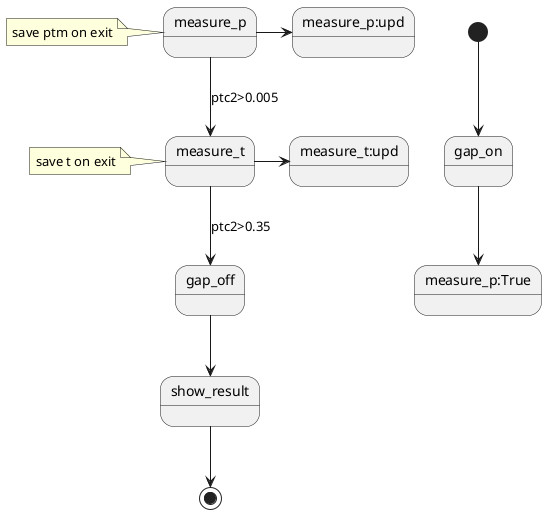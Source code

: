 @startuml
[*]-->gap_on
gap_on-->measure_p:True
measure_p->measure_p:upd
measure_p-->measure_t:ptc2>0.005
note left of measure_p:save ptm on exit
measure_t->measure_t:upd
measure_t-->gap_off:ptc2>0.35
note left of measure_t:save t on exit
gap_off-->show_result
show_result-->[*]
@enduml